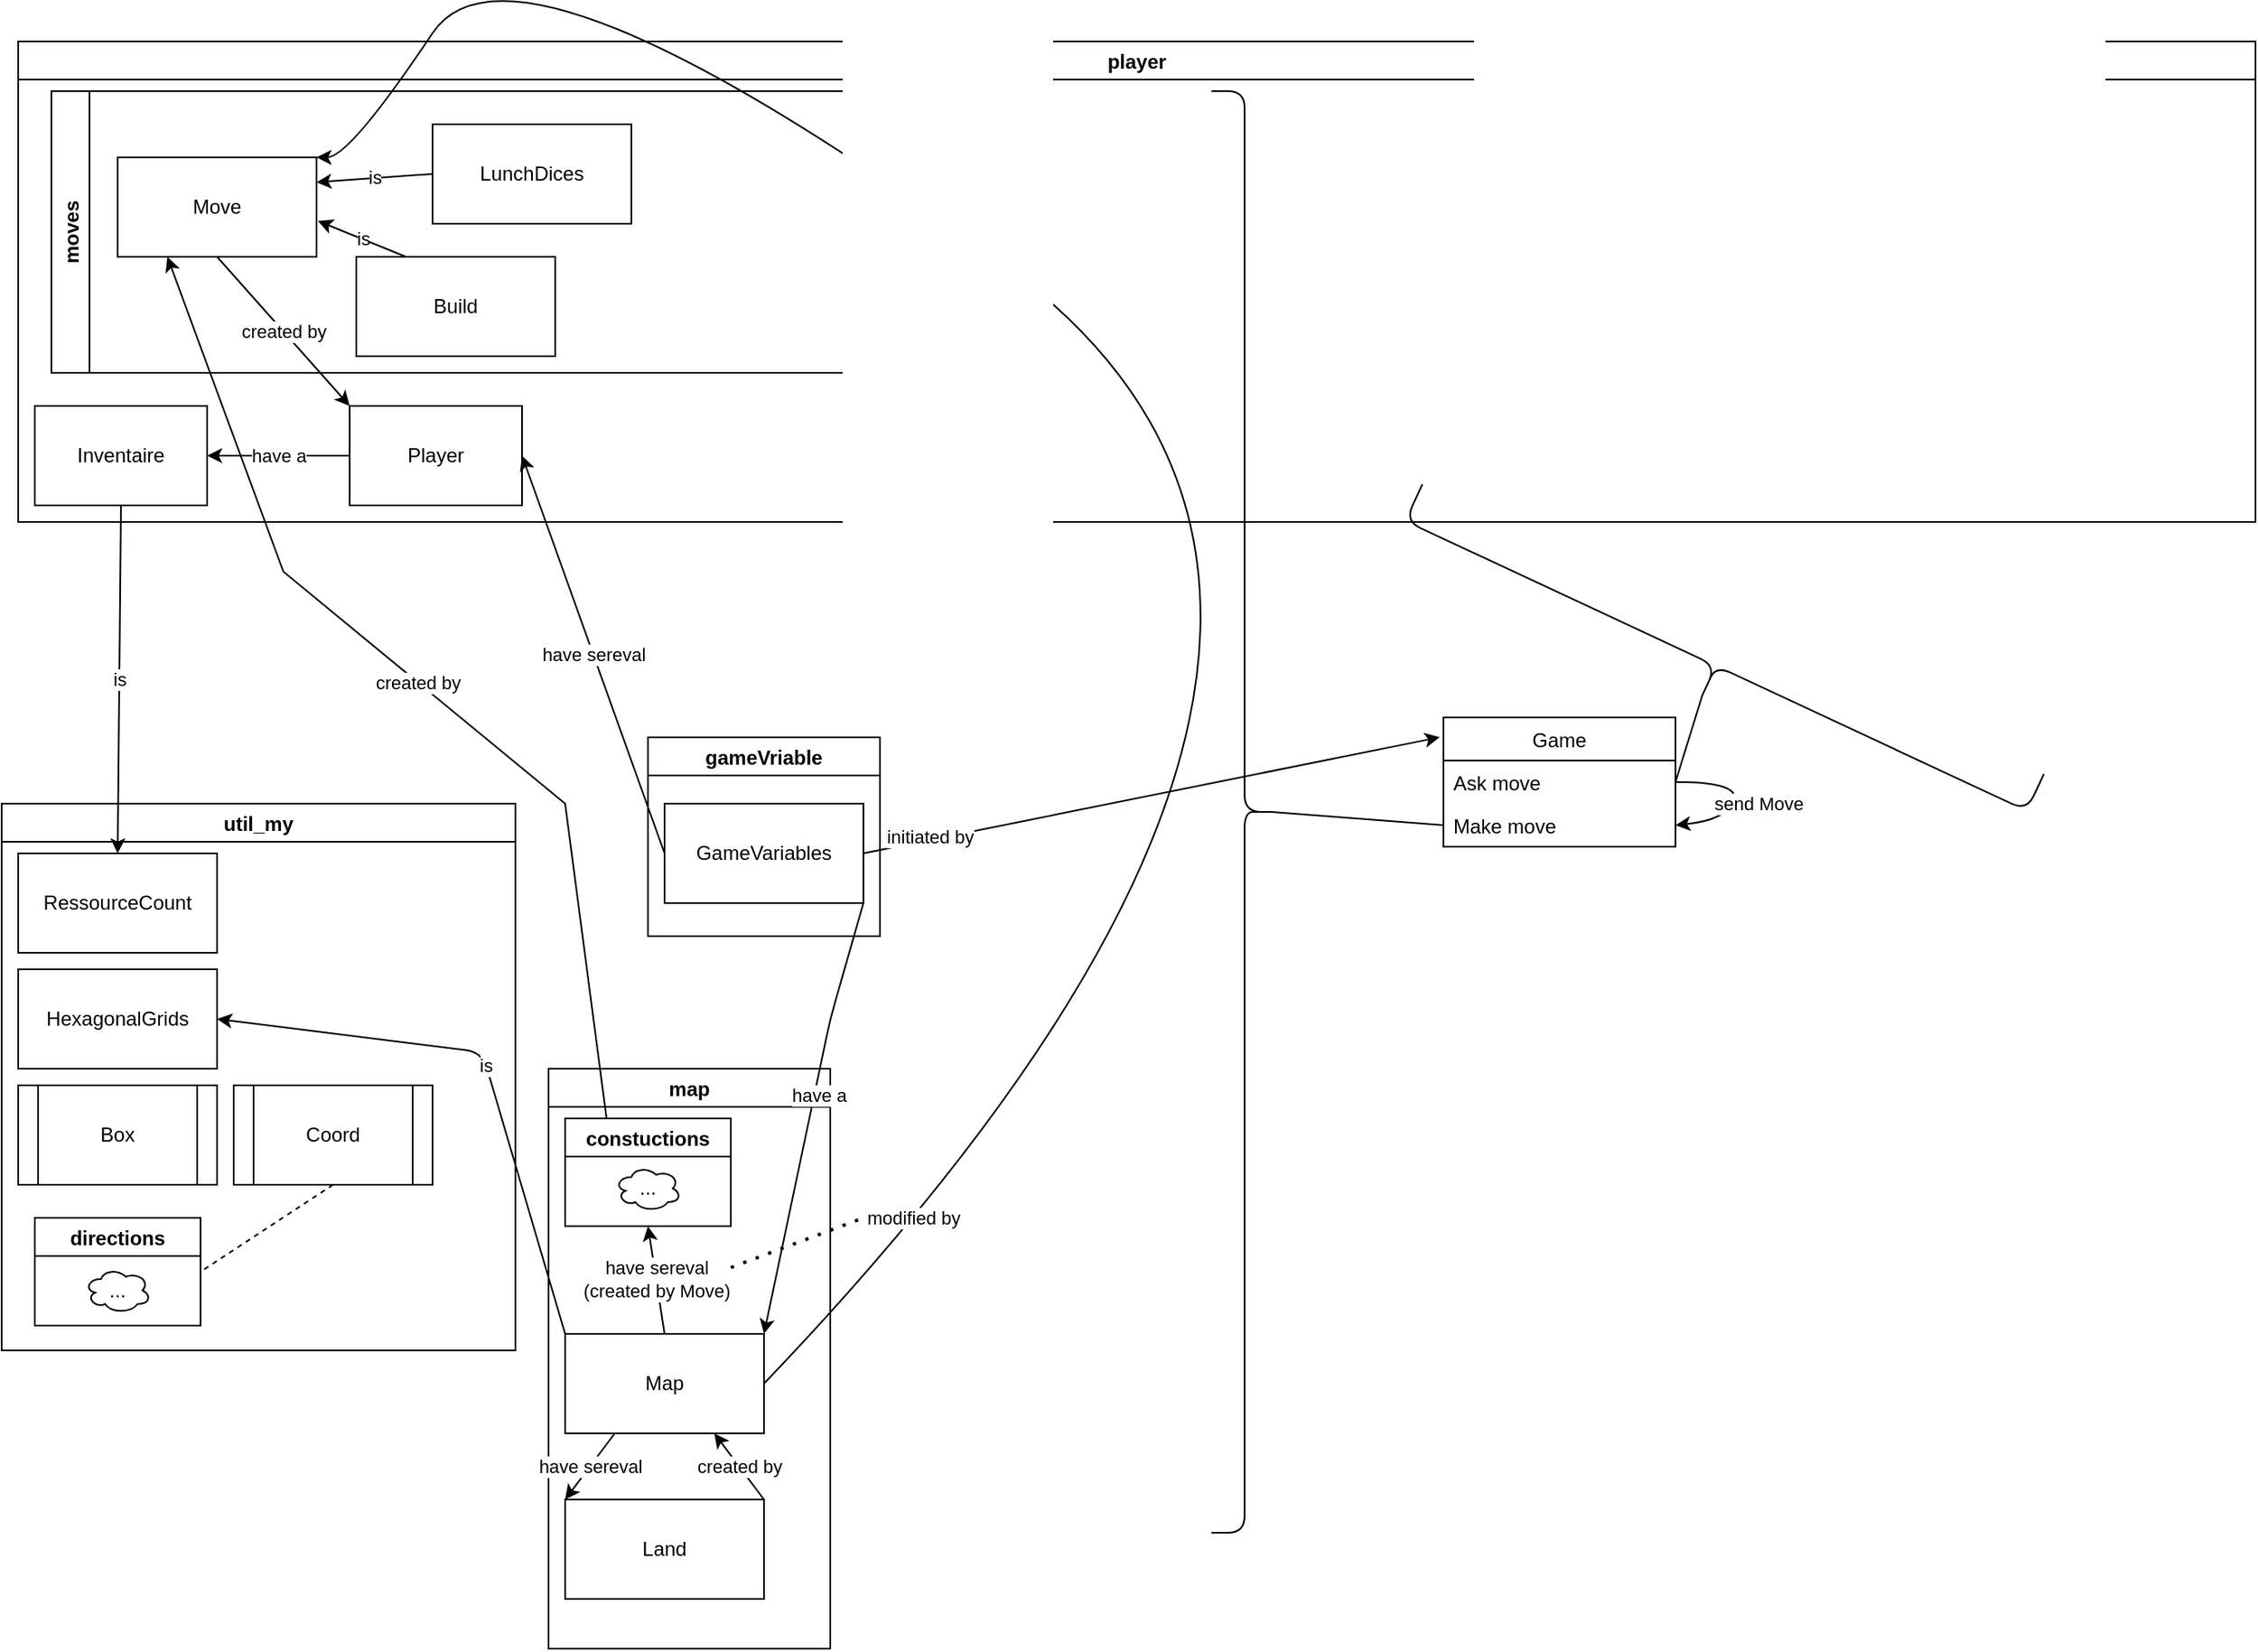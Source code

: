 <mxfile>
    <diagram id="QUZYU_OlkySdI_vLha0s" name="Page-1">
        <mxGraphModel dx="480" dy="379" grid="1" gridSize="10" guides="1" tooltips="1" connect="1" arrows="1" fold="1" page="1" pageScale="1" pageWidth="2339" pageHeight="3300" math="0" shadow="0">
            <root>
                <mxCell id="0"/>
                <mxCell id="1" parent="0"/>
                <mxCell id="49" value="map" style="swimlane;" vertex="1" parent="1">
                    <mxGeometry x="390" y="720" width="170" height="350" as="geometry"/>
                </mxCell>
                <mxCell id="7" value="Map" style="whiteSpace=wrap;html=1;" vertex="1" parent="49">
                    <mxGeometry x="10" y="160" width="120" height="60" as="geometry"/>
                </mxCell>
                <mxCell id="50" value="constuctions" style="swimlane;" vertex="1" parent="49">
                    <mxGeometry x="10" y="30" width="100" height="65" as="geometry"/>
                </mxCell>
                <mxCell id="51" value="..." style="ellipse;shape=cloud;whiteSpace=wrap;html=1;" vertex="1" parent="50">
                    <mxGeometry x="30" y="28.5" width="40" height="27.5" as="geometry"/>
                </mxCell>
                <mxCell id="149" value="have sereval &lt;br&gt;(created by Move)" style="endArrow=classic;html=1;exitX=0.5;exitY=0;exitDx=0;exitDy=0;entryX=0.5;entryY=1;entryDx=0;entryDy=0;" edge="1" parent="49" source="7" target="50">
                    <mxGeometry width="50" height="50" relative="1" as="geometry">
                        <mxPoint y="-90" as="sourcePoint"/>
                        <mxPoint x="80" y="-140" as="targetPoint"/>
                    </mxGeometry>
                </mxCell>
                <mxCell id="177" value="have sereval" style="endArrow=classic;html=1;exitX=0.25;exitY=1;exitDx=0;exitDy=0;entryX=0;entryY=0;entryDx=0;entryDy=0;" edge="1" parent="49" source="7" target="178">
                    <mxGeometry width="50" height="50" relative="1" as="geometry">
                        <mxPoint x="60" y="-190" as="sourcePoint"/>
                        <mxPoint x="70" y="260" as="targetPoint"/>
                    </mxGeometry>
                </mxCell>
                <mxCell id="178" value="Land" style="whiteSpace=wrap;html=1;" vertex="1" parent="49">
                    <mxGeometry x="10" y="260" width="120" height="60" as="geometry"/>
                </mxCell>
                <mxCell id="180" value="created by" style="endArrow=classic;html=1;exitX=1;exitY=0;exitDx=0;exitDy=0;entryX=0.75;entryY=1;entryDx=0;entryDy=0;" edge="1" parent="49" source="178" target="7">
                    <mxGeometry width="50" height="50" relative="1" as="geometry">
                        <mxPoint x="220" y="230" as="sourcePoint"/>
                        <mxPoint x="220" y="270" as="targetPoint"/>
                    </mxGeometry>
                </mxCell>
                <mxCell id="9" value="player" style="swimlane;" vertex="1" parent="1">
                    <mxGeometry x="70" y="100" width="1350" height="290" as="geometry"/>
                </mxCell>
                <mxCell id="48" value="created by" style="edgeStyle=none;rounded=0;orthogonalLoop=1;jettySize=auto;html=1;entryX=0;entryY=0;entryDx=0;entryDy=0;exitX=0.5;exitY=1;exitDx=0;exitDy=0;" edge="1" parent="9" source="45" target="2">
                    <mxGeometry relative="1" as="geometry">
                        <mxPoint x="100" y="170" as="sourcePoint"/>
                    </mxGeometry>
                </mxCell>
                <mxCell id="2" value="Player" style="whiteSpace=wrap;html=1;" vertex="1" parent="9">
                    <mxGeometry x="200" y="220" width="104" height="60" as="geometry"/>
                </mxCell>
                <mxCell id="10" value="Inventaire" style="whiteSpace=wrap;html=1;" vertex="1" parent="9">
                    <mxGeometry x="10" y="220" width="104" height="60" as="geometry"/>
                </mxCell>
                <mxCell id="15" value="have a" style="endArrow=classic;html=1;exitX=0;exitY=0.5;exitDx=0;exitDy=0;entryX=1;entryY=0.5;entryDx=0;entryDy=0;" edge="1" parent="9" source="2" target="10">
                    <mxGeometry width="50" height="50" relative="1" as="geometry">
                        <mxPoint x="290" y="250" as="sourcePoint"/>
                        <mxPoint x="340" y="200" as="targetPoint"/>
                    </mxGeometry>
                </mxCell>
                <mxCell id="42" value="moves" style="swimlane;horizontal=0;" vertex="1" parent="9">
                    <mxGeometry x="20" y="30" width="490" height="170" as="geometry"/>
                </mxCell>
                <mxCell id="43" value="Build" style="rounded=0;whiteSpace=wrap;html=1;" vertex="1" parent="42">
                    <mxGeometry x="184" y="100" width="120" height="60" as="geometry"/>
                </mxCell>
                <mxCell id="44" value="LunchDices" style="rounded=0;whiteSpace=wrap;html=1;" vertex="1" parent="42">
                    <mxGeometry x="230" y="20" width="120" height="60" as="geometry"/>
                </mxCell>
                <mxCell id="45" value="Move" style="rounded=0;whiteSpace=wrap;html=1;" vertex="1" parent="42">
                    <mxGeometry x="40" y="40" width="120" height="60" as="geometry"/>
                </mxCell>
                <mxCell id="46" value="is" style="endArrow=classic;html=1;exitX=0;exitY=0.5;exitDx=0;exitDy=0;entryX=1;entryY=0.25;entryDx=0;entryDy=0;" edge="1" parent="42" source="44" target="45">
                    <mxGeometry width="50" height="50" relative="1" as="geometry">
                        <mxPoint x="52.0" y="260.0" as="sourcePoint"/>
                        <mxPoint x="100" y="170" as="targetPoint"/>
                    </mxGeometry>
                </mxCell>
                <mxCell id="47" value="is" style="endArrow=classic;html=1;exitX=0.25;exitY=0;exitDx=0;exitDy=0;entryX=1.007;entryY=0.639;entryDx=0;entryDy=0;entryPerimeter=0;" edge="1" parent="42" source="43" target="45">
                    <mxGeometry width="50" height="50" relative="1" as="geometry">
                        <mxPoint x="110" y="110" as="sourcePoint"/>
                        <mxPoint x="110" y="80" as="targetPoint"/>
                    </mxGeometry>
                </mxCell>
                <mxCell id="17" value="util_my" style="swimlane;" vertex="1" parent="1">
                    <mxGeometry x="60" y="560" width="310" height="330" as="geometry"/>
                </mxCell>
                <mxCell id="16" value="RessourceCount" style="rounded=0;whiteSpace=wrap;html=1;" vertex="1" parent="17">
                    <mxGeometry x="10" y="30" width="120" height="60" as="geometry"/>
                </mxCell>
                <mxCell id="19" value="HexagonalGrids" style="rounded=0;whiteSpace=wrap;html=1;" vertex="1" parent="17">
                    <mxGeometry x="10" y="100" width="120" height="60" as="geometry"/>
                </mxCell>
                <mxCell id="35" value="Box" style="shape=process;whiteSpace=wrap;html=1;backgroundOutline=1;" vertex="1" parent="17">
                    <mxGeometry x="10" y="170" width="120" height="60" as="geometry"/>
                </mxCell>
                <mxCell id="37" value="Coord" style="shape=process;whiteSpace=wrap;html=1;backgroundOutline=1;" vertex="1" parent="17">
                    <mxGeometry x="140" y="170" width="120" height="60" as="geometry"/>
                </mxCell>
                <mxCell id="38" value="directions" style="swimlane;" vertex="1" parent="17">
                    <mxGeometry x="20" y="250" width="100" height="65" as="geometry"/>
                </mxCell>
                <mxCell id="39" value="..." style="ellipse;shape=cloud;whiteSpace=wrap;html=1;" vertex="1" parent="38">
                    <mxGeometry x="30" y="30" width="40" height="27.5" as="geometry"/>
                </mxCell>
                <mxCell id="156" value="" style="endArrow=none;dashed=1;html=1;exitX=0.5;exitY=1;exitDx=0;exitDy=0;entryX=1;entryY=0.5;entryDx=0;entryDy=0;" edge="1" parent="17" source="37" target="38">
                    <mxGeometry width="50" height="50" relative="1" as="geometry">
                        <mxPoint x="200" y="170" as="sourcePoint"/>
                        <mxPoint x="250" y="120" as="targetPoint"/>
                    </mxGeometry>
                </mxCell>
                <mxCell id="18" value="is" style="endArrow=classic;html=1;exitX=0.5;exitY=1;exitDx=0;exitDy=0;entryX=0.5;entryY=0;entryDx=0;entryDy=0;" edge="1" parent="1" source="10" target="16">
                    <mxGeometry width="50" height="50" relative="1" as="geometry">
                        <mxPoint x="380" y="610" as="sourcePoint"/>
                        <mxPoint x="430" y="560" as="targetPoint"/>
                    </mxGeometry>
                </mxCell>
                <mxCell id="20" value="is" style="endArrow=classic;html=1;exitX=0;exitY=0;exitDx=0;exitDy=0;entryX=1;entryY=0.5;entryDx=0;entryDy=0;" edge="1" parent="1" source="7" target="19">
                    <mxGeometry width="50" height="50" relative="1" as="geometry">
                        <mxPoint x="142" y="450" as="sourcePoint"/>
                        <mxPoint x="150" y="600" as="targetPoint"/>
                        <Array as="points">
                            <mxPoint x="350" y="710"/>
                        </Array>
                    </mxGeometry>
                </mxCell>
                <mxCell id="23" value="gameVriable" style="swimlane;" vertex="1" parent="1">
                    <mxGeometry x="450" y="520" width="140" height="120" as="geometry"/>
                </mxCell>
                <mxCell id="27" value="GameVariables" style="rounded=0;whiteSpace=wrap;html=1;" vertex="1" parent="23">
                    <mxGeometry x="10" y="40" width="120" height="60" as="geometry"/>
                </mxCell>
                <mxCell id="32" value="have a" style="endArrow=classic;html=1;exitX=1;exitY=1;exitDx=0;exitDy=0;entryX=1;entryY=0;entryDx=0;entryDy=0;" edge="1" parent="1" source="27" target="7">
                    <mxGeometry x="-0.109" y="3" width="50" height="50" relative="1" as="geometry">
                        <mxPoint x="680" y="410" as="sourcePoint"/>
                        <mxPoint x="310" y="600" as="targetPoint"/>
                        <Array as="points">
                            <mxPoint x="560" y="690"/>
                        </Array>
                        <mxPoint as="offset"/>
                    </mxGeometry>
                </mxCell>
                <mxCell id="33" value="have sereval" style="endArrow=classic;html=1;exitX=0;exitY=0.5;exitDx=0;exitDy=0;entryX=1;entryY=0.5;entryDx=0;entryDy=0;" edge="1" parent="1" source="27" target="2">
                    <mxGeometry width="50" height="50" relative="1" as="geometry">
                        <mxPoint x="510" y="380" as="sourcePoint"/>
                        <mxPoint x="640" y="520" as="targetPoint"/>
                    </mxGeometry>
                </mxCell>
                <mxCell id="53" value="created by" style="edgeStyle=none;rounded=0;orthogonalLoop=1;jettySize=auto;html=1;exitX=0.25;exitY=0;exitDx=0;exitDy=0;entryX=0.25;entryY=1;entryDx=0;entryDy=0;" edge="1" parent="1" source="50" target="45">
                    <mxGeometry relative="1" as="geometry">
                        <mxPoint x="360" y="490" as="sourcePoint"/>
                        <mxPoint x="290" y="460" as="targetPoint"/>
                        <Array as="points">
                            <mxPoint x="400" y="560"/>
                            <mxPoint x="230" y="420"/>
                        </Array>
                    </mxGeometry>
                </mxCell>
                <mxCell id="152" value="modified by" style="curved=1;endArrow=classic;html=1;exitX=1;exitY=0.5;exitDx=0;exitDy=0;entryX=1;entryY=0;entryDx=0;entryDy=0;" edge="1" parent="1" source="7" target="45">
                    <mxGeometry x="-0.828" y="4" width="50" height="50" relative="1" as="geometry">
                        <mxPoint x="570" y="440" as="sourcePoint"/>
                        <mxPoint x="260" y="480" as="targetPoint"/>
                        <Array as="points">
                            <mxPoint x="960" y="450"/>
                            <mxPoint x="370" y="20"/>
                            <mxPoint x="270" y="170"/>
                        </Array>
                        <mxPoint as="offset"/>
                    </mxGeometry>
                </mxCell>
                <mxCell id="155" value="" style="endArrow=none;dashed=1;html=1;dashPattern=1 3;strokeWidth=2;" edge="1" parent="1">
                    <mxGeometry width="50" height="50" relative="1" as="geometry">
                        <mxPoint x="500" y="840" as="sourcePoint"/>
                        <mxPoint x="580" y="810" as="targetPoint"/>
                    </mxGeometry>
                </mxCell>
                <mxCell id="159" value="initiated by" style="endArrow=classic;html=1;exitX=1;exitY=0.5;exitDx=0;exitDy=0;entryX=-0.016;entryY=0.153;entryDx=0;entryDy=0;entryPerimeter=0;" edge="1" parent="1" source="27" target="160">
                    <mxGeometry x="-0.768" y="2" width="50" height="50" relative="1" as="geometry">
                        <mxPoint x="620" y="510" as="sourcePoint"/>
                        <mxPoint x="900" y="470" as="targetPoint"/>
                        <mxPoint as="offset"/>
                    </mxGeometry>
                </mxCell>
                <mxCell id="160" value="Game" style="swimlane;fontStyle=0;childLayout=stackLayout;horizontal=1;startSize=26;horizontalStack=0;resizeParent=1;resizeParentMax=0;resizeLast=0;collapsible=1;marginBottom=0;" vertex="1" parent="1">
                    <mxGeometry x="930" y="508" width="140" height="78" as="geometry"/>
                </mxCell>
                <mxCell id="161" value="Ask move" style="text;strokeColor=none;fillColor=none;align=left;verticalAlign=top;spacingLeft=4;spacingRight=4;overflow=hidden;rotatable=0;points=[[0,0.5],[1,0.5]];portConstraint=eastwest;" vertex="1" parent="160">
                    <mxGeometry y="26" width="140" height="26" as="geometry"/>
                </mxCell>
                <mxCell id="162" value="Make move" style="text;strokeColor=none;fillColor=none;align=left;verticalAlign=top;spacingLeft=4;spacingRight=4;overflow=hidden;rotatable=0;points=[[0,0.5],[1,0.5]];portConstraint=eastwest;" vertex="1" parent="160">
                    <mxGeometry y="52" width="140" height="26" as="geometry"/>
                </mxCell>
                <mxCell id="171" value="send Move" style="curved=1;endArrow=classic;html=1;exitX=1;exitY=0.5;exitDx=0;exitDy=0;entryX=1;entryY=0.5;entryDx=0;entryDy=0;" edge="1" parent="160" source="161" target="162">
                    <mxGeometry x="0.007" y="14" width="50" height="50" relative="1" as="geometry">
                        <mxPoint x="180" y="52" as="sourcePoint"/>
                        <mxPoint x="200" y="62" as="targetPoint"/>
                        <Array as="points">
                            <mxPoint x="180" y="39"/>
                            <mxPoint x="170" y="62"/>
                        </Array>
                        <mxPoint as="offset"/>
                    </mxGeometry>
                </mxCell>
                <mxCell id="166" value="" style="shape=curlyBracket;whiteSpace=wrap;html=1;rounded=1;flipH=1;" vertex="1" parent="1">
                    <mxGeometry x="790" y="130" width="40" height="870" as="geometry"/>
                </mxCell>
                <mxCell id="172" value="" style="shape=curlyBracket;whiteSpace=wrap;html=1;rounded=1;rotation=-65;" vertex="1" parent="1">
                    <mxGeometry x="1070" y="270" width="48.94" height="413.75" as="geometry"/>
                </mxCell>
                <mxCell id="181" value="" style="endArrow=none;html=1;entryX=0;entryY=0.5;entryDx=0;entryDy=0;exitX=0.1;exitY=0.5;exitDx=0;exitDy=0;exitPerimeter=0;" edge="1" parent="1" source="166" target="162">
                    <mxGeometry width="50" height="50" relative="1" as="geometry">
                        <mxPoint x="830" y="565" as="sourcePoint"/>
                        <mxPoint x="1010" y="520" as="targetPoint"/>
                    </mxGeometry>
                </mxCell>
                <mxCell id="182" value="" style="endArrow=none;html=1;entryX=0.1;entryY=0.5;entryDx=0;entryDy=0;entryPerimeter=0;exitX=1;exitY=0.5;exitDx=0;exitDy=0;" edge="1" parent="1" source="161" target="172">
                    <mxGeometry width="50" height="50" relative="1" as="geometry">
                        <mxPoint x="960" y="570" as="sourcePoint"/>
                        <mxPoint x="1010" y="520" as="targetPoint"/>
                    </mxGeometry>
                </mxCell>
            </root>
        </mxGraphModel>
    </diagram>
</mxfile>